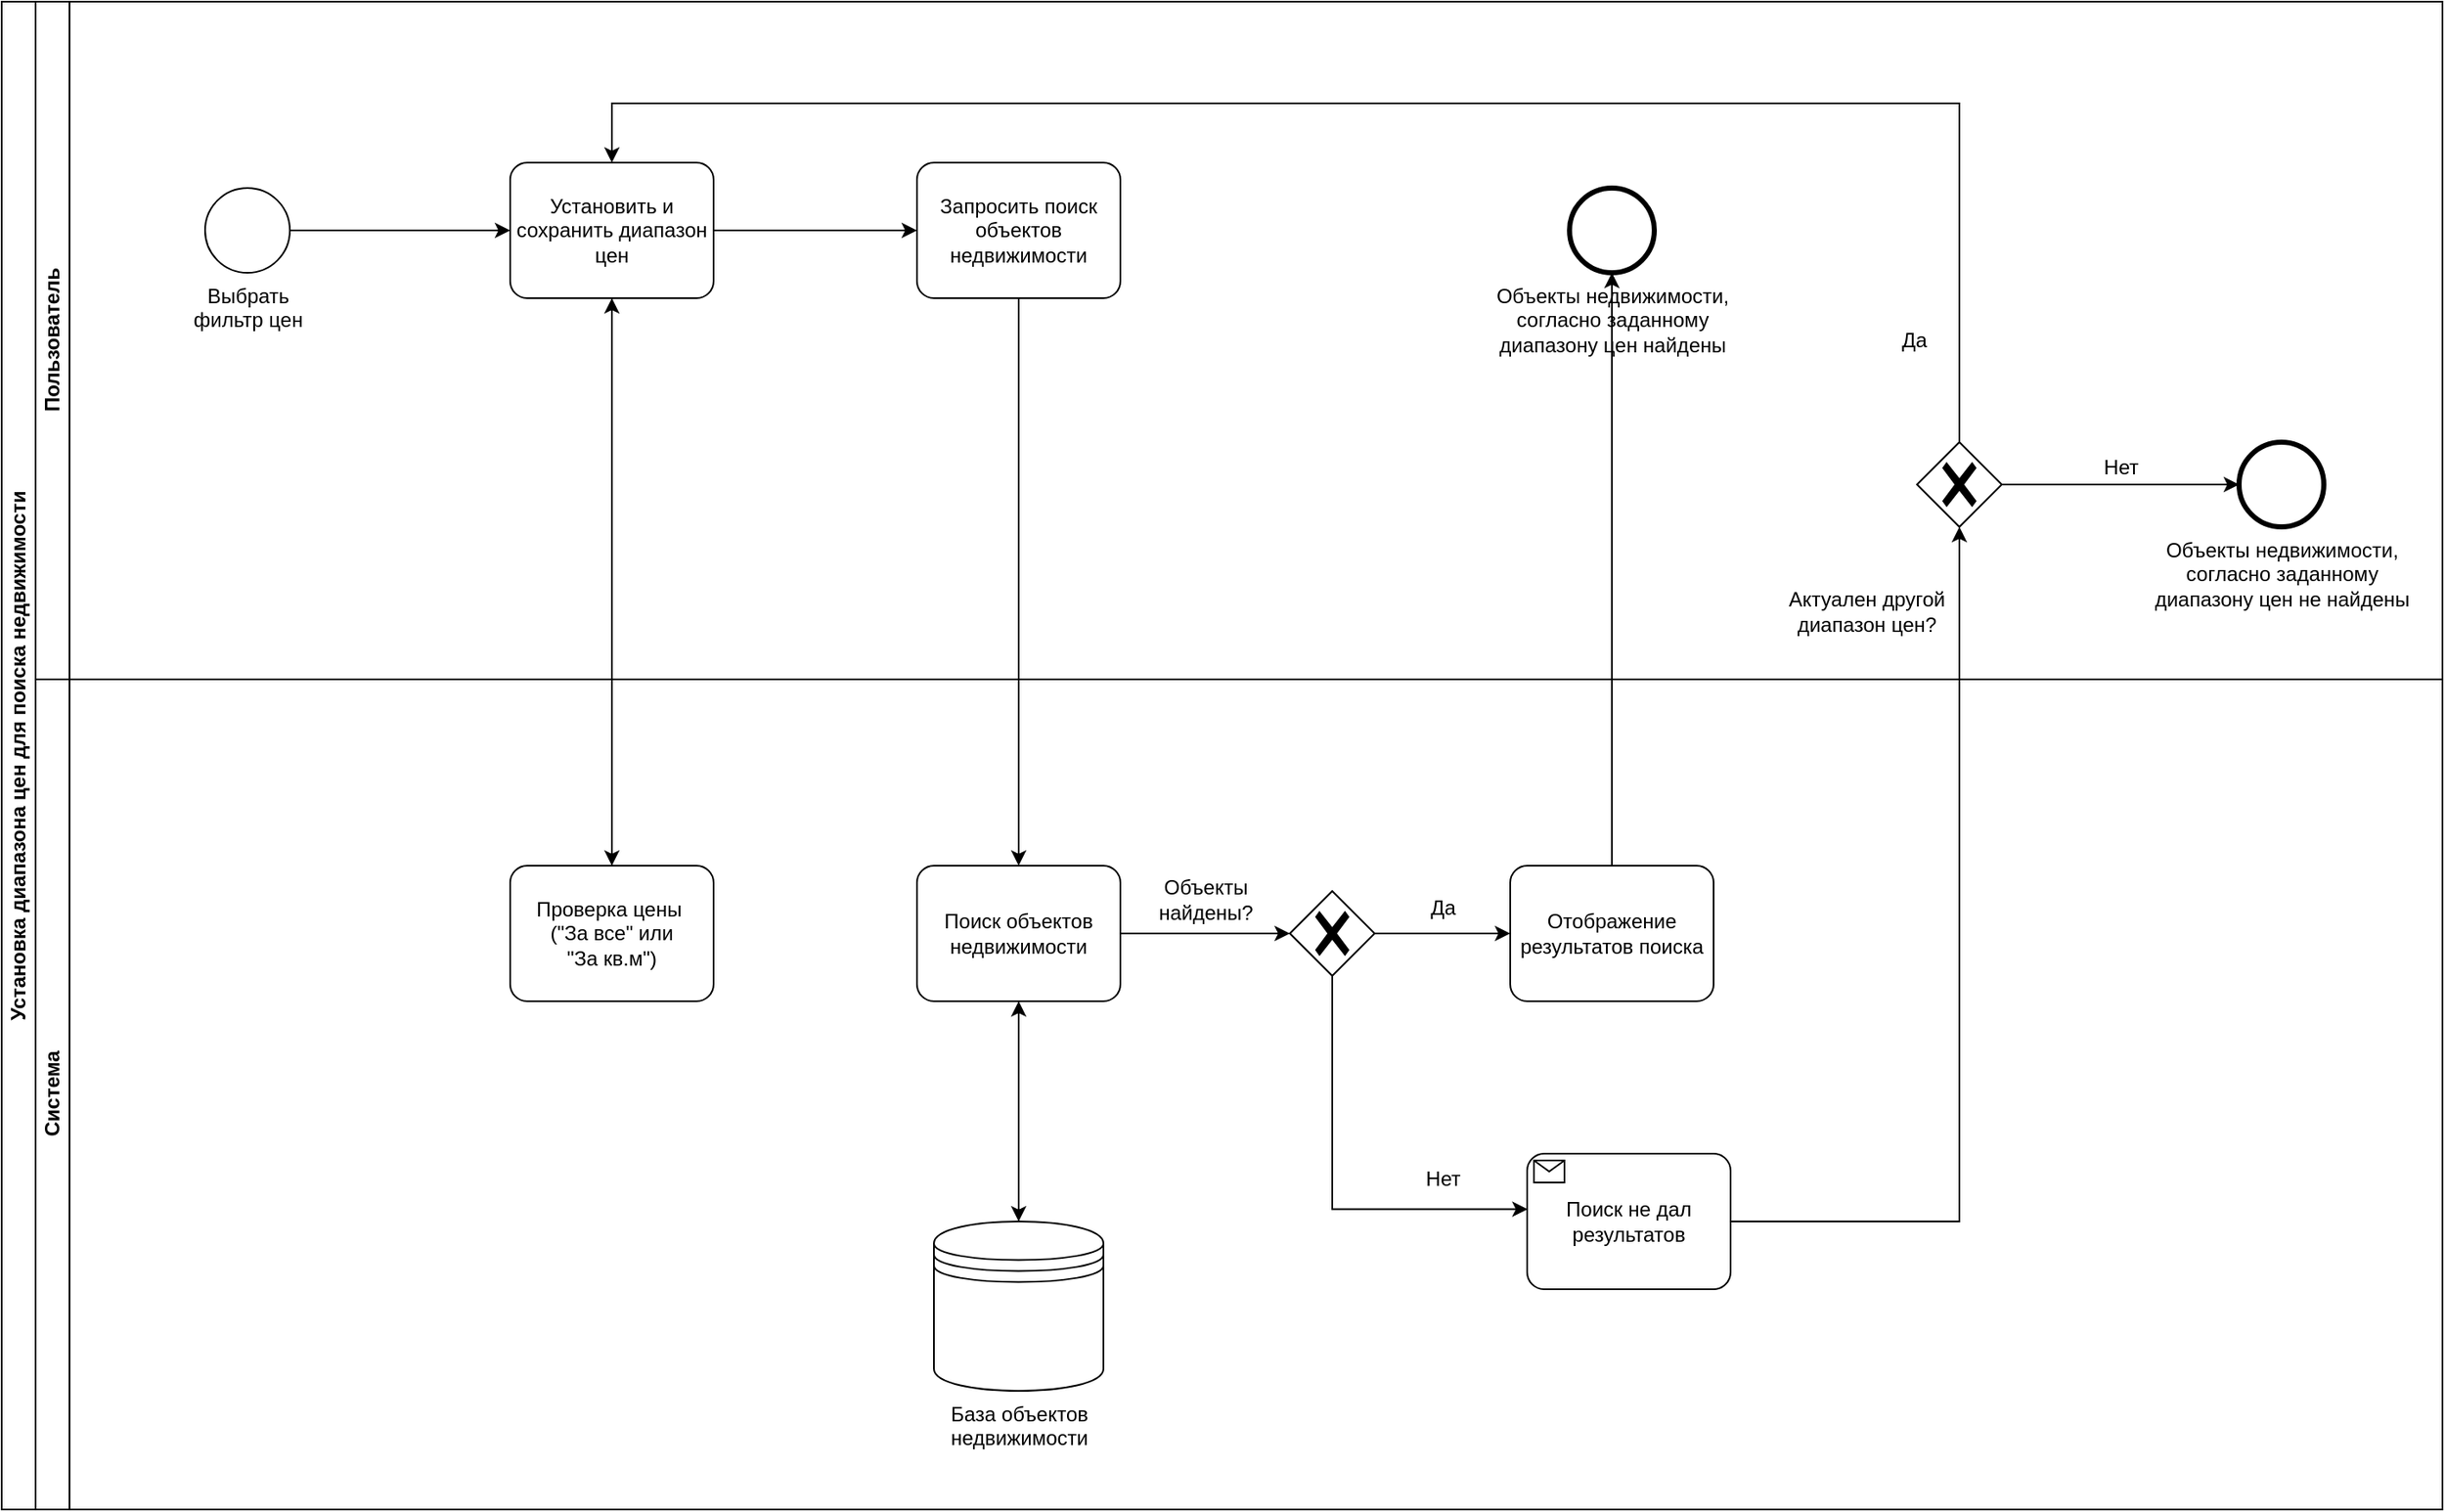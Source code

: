 <mxfile version="24.7.17">
  <diagram name="Страница — 1" id="6dKcLjjxsjvN5Ayz9n6f">
    <mxGraphModel dx="1057" dy="2285" grid="1" gridSize="10" guides="1" tooltips="1" connect="1" arrows="1" fold="1" page="1" pageScale="1" pageWidth="827" pageHeight="1169" math="0" shadow="0">
      <root>
        <mxCell id="0" />
        <mxCell id="1" parent="0" />
        <mxCell id="-Ef3pym1SZ-9MBznSWtH-1" value="Установка диапазона цен для поиска недвижимости" style="swimlane;html=1;childLayout=stackLayout;resizeParent=1;resizeParentMax=0;horizontal=0;startSize=20;horizontalStack=0;whiteSpace=wrap;" parent="1" vertex="1">
          <mxGeometry x="920" y="-1000" width="1440" height="890" as="geometry" />
        </mxCell>
        <mxCell id="-Ef3pym1SZ-9MBznSWtH-2" value="Пользователь" style="swimlane;html=1;startSize=20;horizontal=0;" parent="-Ef3pym1SZ-9MBznSWtH-1" vertex="1">
          <mxGeometry x="20" width="1420" height="400" as="geometry" />
        </mxCell>
        <mxCell id="-Ef3pym1SZ-9MBznSWtH-5" value="Выбрать&lt;div&gt;фильтр цен&lt;/div&gt;" style="points=[[0.145,0.145,0],[0.5,0,0],[0.855,0.145,0],[1,0.5,0],[0.855,0.855,0],[0.5,1,0],[0.145,0.855,0],[0,0.5,0]];shape=mxgraph.bpmn.event;html=1;verticalLabelPosition=bottom;labelBackgroundColor=#ffffff;verticalAlign=top;align=center;perimeter=ellipsePerimeter;outlineConnect=0;aspect=fixed;outline=standard;symbol=general;" parent="-Ef3pym1SZ-9MBznSWtH-2" vertex="1">
          <mxGeometry x="100" y="110" width="50" height="50" as="geometry" />
        </mxCell>
        <mxCell id="-Ef3pym1SZ-9MBznSWtH-6" value="Установить и сохранить диапазон цен" style="points=[[0.25,0,0],[0.5,0,0],[0.75,0,0],[1,0.25,0],[1,0.5,0],[1,0.75,0],[0.75,1,0],[0.5,1,0],[0.25,1,0],[0,0.75,0],[0,0.5,0],[0,0.25,0]];shape=mxgraph.bpmn.task;whiteSpace=wrap;rectStyle=rounded;size=10;html=1;container=1;expand=0;collapsible=0;taskMarker=abstract;" parent="-Ef3pym1SZ-9MBznSWtH-2" vertex="1">
          <mxGeometry x="280" y="95" width="120" height="80" as="geometry" />
        </mxCell>
        <mxCell id="-Ef3pym1SZ-9MBznSWtH-8" value="Запросить поиск объектов недвижимости" style="points=[[0.25,0,0],[0.5,0,0],[0.75,0,0],[1,0.25,0],[1,0.5,0],[1,0.75,0],[0.75,1,0],[0.5,1,0],[0.25,1,0],[0,0.75,0],[0,0.5,0],[0,0.25,0]];shape=mxgraph.bpmn.task;whiteSpace=wrap;rectStyle=rounded;size=10;html=1;container=1;expand=0;collapsible=0;taskMarker=abstract;" parent="-Ef3pym1SZ-9MBznSWtH-2" vertex="1">
          <mxGeometry x="520" y="95" width="120" height="80" as="geometry" />
        </mxCell>
        <mxCell id="-Ef3pym1SZ-9MBznSWtH-9" style="edgeStyle=orthogonalEdgeStyle;rounded=0;orthogonalLoop=1;jettySize=auto;html=1;exitX=1;exitY=0.5;exitDx=0;exitDy=0;exitPerimeter=0;entryX=0;entryY=0.5;entryDx=0;entryDy=0;entryPerimeter=0;" parent="-Ef3pym1SZ-9MBznSWtH-2" source="-Ef3pym1SZ-9MBznSWtH-6" target="-Ef3pym1SZ-9MBznSWtH-8" edge="1">
          <mxGeometry relative="1" as="geometry" />
        </mxCell>
        <mxCell id="-Ef3pym1SZ-9MBznSWtH-36" value="Объекты недвижимости,&lt;div&gt;согласно заданному&lt;/div&gt;&lt;div&gt;диапазону цен найдены&lt;/div&gt;" style="points=[[0.145,0.145,0],[0.5,0,0],[0.855,0.145,0],[1,0.5,0],[0.855,0.855,0],[0.5,1,0],[0.145,0.855,0],[0,0.5,0]];shape=mxgraph.bpmn.event;html=1;verticalLabelPosition=bottom;labelBackgroundColor=#ffffff;verticalAlign=top;align=center;perimeter=ellipsePerimeter;outlineConnect=0;aspect=fixed;outline=end;symbol=terminate2;" parent="-Ef3pym1SZ-9MBznSWtH-2" vertex="1">
          <mxGeometry x="905" y="110" width="50" height="50" as="geometry" />
        </mxCell>
        <mxCell id="-Ef3pym1SZ-9MBznSWtH-31" value="Объекты недвижимости,&lt;div&gt;согласно заданному&lt;/div&gt;&lt;div&gt;диапазону цен не найдены&lt;/div&gt;" style="points=[[0.145,0.145,0],[0.5,0,0],[0.855,0.145,0],[1,0.5,0],[0.855,0.855,0],[0.5,1,0],[0.145,0.855,0],[0,0.5,0]];shape=mxgraph.bpmn.event;html=1;verticalLabelPosition=bottom;labelBackgroundColor=#ffffff;verticalAlign=top;align=center;perimeter=ellipsePerimeter;outlineConnect=0;aspect=fixed;outline=end;symbol=terminate2;" parent="-Ef3pym1SZ-9MBznSWtH-2" vertex="1">
          <mxGeometry x="1300" y="260" width="50" height="50" as="geometry" />
        </mxCell>
        <mxCell id="-Ef3pym1SZ-9MBznSWtH-47" style="edgeStyle=orthogonalEdgeStyle;rounded=0;orthogonalLoop=1;jettySize=auto;html=1;exitX=1;exitY=0.5;exitDx=0;exitDy=0;exitPerimeter=0;entryX=0;entryY=0.5;entryDx=0;entryDy=0;entryPerimeter=0;" parent="-Ef3pym1SZ-9MBznSWtH-2" source="-Ef3pym1SZ-9MBznSWtH-5" target="-Ef3pym1SZ-9MBznSWtH-6" edge="1">
          <mxGeometry relative="1" as="geometry" />
        </mxCell>
        <mxCell id="-Ef3pym1SZ-9MBznSWtH-28" value="" style="points=[[0.25,0.25,0],[0.5,0,0],[0.75,0.25,0],[1,0.5,0],[0.75,0.75,0],[0.5,1,0],[0.25,0.75,0],[0,0.5,0]];shape=mxgraph.bpmn.gateway2;html=1;verticalLabelPosition=bottom;labelBackgroundColor=#ffffff;verticalAlign=top;align=center;perimeter=rhombusPerimeter;outlineConnect=0;outline=none;symbol=none;gwType=exclusive;" parent="-Ef3pym1SZ-9MBznSWtH-2" vertex="1">
          <mxGeometry x="1110" y="260" width="50" height="50" as="geometry" />
        </mxCell>
        <mxCell id="-Ef3pym1SZ-9MBznSWtH-41" style="edgeStyle=orthogonalEdgeStyle;rounded=0;orthogonalLoop=1;jettySize=auto;html=1;exitX=1;exitY=0.5;exitDx=0;exitDy=0;exitPerimeter=0;" parent="-Ef3pym1SZ-9MBznSWtH-2" source="-Ef3pym1SZ-9MBznSWtH-28" target="-Ef3pym1SZ-9MBznSWtH-31" edge="1">
          <mxGeometry relative="1" as="geometry" />
        </mxCell>
        <mxCell id="-Ef3pym1SZ-9MBznSWtH-33" value="Нет" style="text;html=1;align=center;verticalAlign=middle;resizable=0;points=[];autosize=1;strokeColor=none;fillColor=none;" parent="-Ef3pym1SZ-9MBznSWtH-2" vertex="1">
          <mxGeometry x="1210" y="260" width="40" height="30" as="geometry" />
        </mxCell>
        <mxCell id="-Ef3pym1SZ-9MBznSWtH-30" value="Актуален другой&lt;div&gt;диапазон цен?&lt;/div&gt;" style="text;html=1;align=center;verticalAlign=middle;resizable=0;points=[];autosize=1;strokeColor=none;fillColor=none;" parent="-Ef3pym1SZ-9MBznSWtH-2" vertex="1">
          <mxGeometry x="1020" y="340" width="120" height="40" as="geometry" />
        </mxCell>
        <mxCell id="-Ef3pym1SZ-9MBznSWtH-50" style="edgeStyle=orthogonalEdgeStyle;rounded=0;orthogonalLoop=1;jettySize=auto;html=1;exitX=0.5;exitY=0;exitDx=0;exitDy=0;exitPerimeter=0;entryX=0.5;entryY=0;entryDx=0;entryDy=0;entryPerimeter=0;" parent="-Ef3pym1SZ-9MBznSWtH-2" source="-Ef3pym1SZ-9MBznSWtH-28" target="-Ef3pym1SZ-9MBznSWtH-6" edge="1">
          <mxGeometry relative="1" as="geometry">
            <Array as="points">
              <mxPoint x="1135" y="60" />
              <mxPoint x="340" y="60" />
            </Array>
          </mxGeometry>
        </mxCell>
        <mxCell id="-Ef3pym1SZ-9MBznSWtH-35" value="Да" style="text;html=1;align=center;verticalAlign=middle;resizable=0;points=[];autosize=1;strokeColor=none;fillColor=none;" parent="-Ef3pym1SZ-9MBznSWtH-2" vertex="1">
          <mxGeometry x="1088" y="185" width="40" height="30" as="geometry" />
        </mxCell>
        <mxCell id="-Ef3pym1SZ-9MBznSWtH-3" value="Система" style="swimlane;html=1;startSize=20;horizontal=0;" parent="-Ef3pym1SZ-9MBznSWtH-1" vertex="1">
          <mxGeometry x="20" y="400" width="1420" height="490" as="geometry" />
        </mxCell>
        <mxCell id="-Ef3pym1SZ-9MBznSWtH-10" value="База объектов&lt;div&gt;&lt;span style=&quot;background-color: initial;&quot;&gt;недвижимости&lt;/span&gt;&lt;/div&gt;" style="shape=datastore;html=1;labelPosition=center;verticalLabelPosition=bottom;align=center;verticalAlign=top;" parent="-Ef3pym1SZ-9MBznSWtH-3" vertex="1">
          <mxGeometry x="530" y="320" width="100" height="100" as="geometry" />
        </mxCell>
        <mxCell id="-Ef3pym1SZ-9MBznSWtH-18" value="" style="points=[[0.25,0.25,0],[0.5,0,0],[0.75,0.25,0],[1,0.5,0],[0.75,0.75,0],[0.5,1,0],[0.25,0.75,0],[0,0.5,0]];shape=mxgraph.bpmn.gateway2;html=1;verticalLabelPosition=bottom;labelBackgroundColor=#ffffff;verticalAlign=top;align=center;perimeter=rhombusPerimeter;outlineConnect=0;outline=none;symbol=none;gwType=exclusive;" parent="-Ef3pym1SZ-9MBznSWtH-3" vertex="1">
          <mxGeometry x="740" y="125" width="50" height="50" as="geometry" />
        </mxCell>
        <mxCell id="-Ef3pym1SZ-9MBznSWtH-20" value="Поиск не дал результатов" style="points=[[0.25,0,0],[0.5,0,0],[0.75,0,0],[1,0.25,0],[1,0.5,0],[1,0.75,0],[0.75,1,0],[0.5,1,0],[0.25,1,0],[0,0.75,0],[0,0.5,0],[0,0.25,0]];shape=mxgraph.bpmn.task;whiteSpace=wrap;rectStyle=rounded;size=10;html=1;container=1;expand=0;collapsible=0;taskMarker=receive;" parent="-Ef3pym1SZ-9MBznSWtH-3" vertex="1">
          <mxGeometry x="880" y="280" width="120" height="80" as="geometry" />
        </mxCell>
        <mxCell id="-Ef3pym1SZ-9MBznSWtH-21" value="Отображение результатов поиска" style="points=[[0.25,0,0],[0.5,0,0],[0.75,0,0],[1,0.25,0],[1,0.5,0],[1,0.75,0],[0.75,1,0],[0.5,1,0],[0.25,1,0],[0,0.75,0],[0,0.5,0],[0,0.25,0]];shape=mxgraph.bpmn.task;whiteSpace=wrap;rectStyle=rounded;size=10;html=1;container=1;expand=0;collapsible=0;taskMarker=abstract;" parent="-Ef3pym1SZ-9MBznSWtH-3" vertex="1">
          <mxGeometry x="870" y="110" width="120" height="80" as="geometry" />
        </mxCell>
        <mxCell id="-Ef3pym1SZ-9MBznSWtH-24" style="edgeStyle=orthogonalEdgeStyle;rounded=0;orthogonalLoop=1;jettySize=auto;html=1;exitX=0.5;exitY=1;exitDx=0;exitDy=0;exitPerimeter=0;entryX=0.002;entryY=0.41;entryDx=0;entryDy=0;entryPerimeter=0;" parent="-Ef3pym1SZ-9MBznSWtH-3" source="-Ef3pym1SZ-9MBznSWtH-18" target="-Ef3pym1SZ-9MBznSWtH-20" edge="1">
          <mxGeometry relative="1" as="geometry" />
        </mxCell>
        <mxCell id="-Ef3pym1SZ-9MBznSWtH-27" value="Нет" style="text;html=1;align=center;verticalAlign=middle;resizable=0;points=[];autosize=1;strokeColor=none;fillColor=none;" parent="-Ef3pym1SZ-9MBznSWtH-3" vertex="1">
          <mxGeometry x="810" y="280" width="40" height="30" as="geometry" />
        </mxCell>
        <mxCell id="-Ef3pym1SZ-9MBznSWtH-26" value="Да" style="text;html=1;align=center;verticalAlign=middle;resizable=0;points=[];autosize=1;strokeColor=none;fillColor=none;" parent="-Ef3pym1SZ-9MBznSWtH-3" vertex="1">
          <mxGeometry x="810" y="120" width="40" height="30" as="geometry" />
        </mxCell>
        <mxCell id="-Ef3pym1SZ-9MBznSWtH-42" value="Проверка цены&amp;nbsp;&lt;div&gt;(&quot;За все&quot; или&lt;/div&gt;&lt;div&gt;&quot;За кв.м&quot;)&lt;/div&gt;" style="points=[[0.25,0,0],[0.5,0,0],[0.75,0,0],[1,0.25,0],[1,0.5,0],[1,0.75,0],[0.75,1,0],[0.5,1,0],[0.25,1,0],[0,0.75,0],[0,0.5,0],[0,0.25,0]];shape=mxgraph.bpmn.task;whiteSpace=wrap;rectStyle=rounded;size=10;html=1;container=1;expand=0;collapsible=0;taskMarker=abstract;" parent="-Ef3pym1SZ-9MBznSWtH-3" vertex="1">
          <mxGeometry x="280" y="110" width="120" height="80" as="geometry" />
        </mxCell>
        <mxCell id="-Ef3pym1SZ-9MBznSWtH-54" style="edgeStyle=orthogonalEdgeStyle;rounded=0;orthogonalLoop=1;jettySize=auto;html=1;exitX=0.5;exitY=1;exitDx=0;exitDy=0;exitPerimeter=0;entryX=0.5;entryY=0;entryDx=0;entryDy=0;" parent="-Ef3pym1SZ-9MBznSWtH-3" source="-Ef3pym1SZ-9MBznSWtH-52" target="-Ef3pym1SZ-9MBznSWtH-10" edge="1">
          <mxGeometry relative="1" as="geometry" />
        </mxCell>
        <mxCell id="-Ef3pym1SZ-9MBznSWtH-52" value="Поиск объектов недвижимости" style="points=[[0.25,0,0],[0.5,0,0],[0.75,0,0],[1,0.25,0],[1,0.5,0],[1,0.75,0],[0.75,1,0],[0.5,1,0],[0.25,1,0],[0,0.75,0],[0,0.5,0],[0,0.25,0]];shape=mxgraph.bpmn.task;whiteSpace=wrap;rectStyle=rounded;size=10;html=1;container=1;expand=0;collapsible=0;taskMarker=abstract;" parent="-Ef3pym1SZ-9MBznSWtH-3" vertex="1">
          <mxGeometry x="520" y="110" width="120" height="80" as="geometry" />
        </mxCell>
        <mxCell id="-Ef3pym1SZ-9MBznSWtH-55" style="edgeStyle=orthogonalEdgeStyle;rounded=0;orthogonalLoop=1;jettySize=auto;html=1;exitX=0.5;exitY=0;exitDx=0;exitDy=0;entryX=0.5;entryY=1;entryDx=0;entryDy=0;entryPerimeter=0;" parent="-Ef3pym1SZ-9MBznSWtH-3" source="-Ef3pym1SZ-9MBznSWtH-10" target="-Ef3pym1SZ-9MBznSWtH-52" edge="1">
          <mxGeometry relative="1" as="geometry" />
        </mxCell>
        <mxCell id="-Ef3pym1SZ-9MBznSWtH-56" style="edgeStyle=orthogonalEdgeStyle;rounded=0;orthogonalLoop=1;jettySize=auto;html=1;exitX=1;exitY=0.5;exitDx=0;exitDy=0;exitPerimeter=0;entryX=0;entryY=0.5;entryDx=0;entryDy=0;entryPerimeter=0;" parent="-Ef3pym1SZ-9MBznSWtH-3" source="-Ef3pym1SZ-9MBznSWtH-52" target="-Ef3pym1SZ-9MBznSWtH-18" edge="1">
          <mxGeometry relative="1" as="geometry" />
        </mxCell>
        <mxCell id="-Ef3pym1SZ-9MBznSWtH-25" value="Объекты&lt;div&gt;найдены?&lt;/div&gt;" style="text;html=1;align=center;verticalAlign=middle;resizable=0;points=[];autosize=1;strokeColor=none;fillColor=none;" parent="-Ef3pym1SZ-9MBznSWtH-3" vertex="1">
          <mxGeometry x="650" y="110" width="80" height="40" as="geometry" />
        </mxCell>
        <mxCell id="-Ef3pym1SZ-9MBznSWtH-57" style="edgeStyle=orthogonalEdgeStyle;rounded=0;orthogonalLoop=1;jettySize=auto;html=1;exitX=1;exitY=0.5;exitDx=0;exitDy=0;exitPerimeter=0;entryX=0;entryY=0.5;entryDx=0;entryDy=0;entryPerimeter=0;" parent="-Ef3pym1SZ-9MBznSWtH-3" source="-Ef3pym1SZ-9MBznSWtH-18" target="-Ef3pym1SZ-9MBznSWtH-21" edge="1">
          <mxGeometry relative="1" as="geometry" />
        </mxCell>
        <mxCell id="-Ef3pym1SZ-9MBznSWtH-43" style="edgeStyle=orthogonalEdgeStyle;rounded=0;orthogonalLoop=1;jettySize=auto;html=1;exitX=0.5;exitY=1;exitDx=0;exitDy=0;exitPerimeter=0;entryX=0.5;entryY=0;entryDx=0;entryDy=0;entryPerimeter=0;" parent="-Ef3pym1SZ-9MBznSWtH-1" source="-Ef3pym1SZ-9MBznSWtH-6" target="-Ef3pym1SZ-9MBznSWtH-42" edge="1">
          <mxGeometry relative="1" as="geometry" />
        </mxCell>
        <mxCell id="-Ef3pym1SZ-9MBznSWtH-45" style="edgeStyle=orthogonalEdgeStyle;rounded=0;orthogonalLoop=1;jettySize=auto;html=1;exitX=0.5;exitY=0;exitDx=0;exitDy=0;exitPerimeter=0;entryX=0.5;entryY=1;entryDx=0;entryDy=0;entryPerimeter=0;" parent="-Ef3pym1SZ-9MBznSWtH-1" source="-Ef3pym1SZ-9MBznSWtH-42" target="-Ef3pym1SZ-9MBznSWtH-6" edge="1">
          <mxGeometry relative="1" as="geometry" />
        </mxCell>
        <mxCell id="-Ef3pym1SZ-9MBznSWtH-53" style="edgeStyle=orthogonalEdgeStyle;rounded=0;orthogonalLoop=1;jettySize=auto;html=1;exitX=0.5;exitY=1;exitDx=0;exitDy=0;exitPerimeter=0;entryX=0.5;entryY=0;entryDx=0;entryDy=0;entryPerimeter=0;" parent="-Ef3pym1SZ-9MBznSWtH-1" source="-Ef3pym1SZ-9MBznSWtH-8" target="-Ef3pym1SZ-9MBznSWtH-52" edge="1">
          <mxGeometry relative="1" as="geometry" />
        </mxCell>
        <mxCell id="-Ef3pym1SZ-9MBznSWtH-58" style="edgeStyle=orthogonalEdgeStyle;rounded=0;orthogonalLoop=1;jettySize=auto;html=1;exitX=0.5;exitY=0;exitDx=0;exitDy=0;exitPerimeter=0;entryX=0.5;entryY=1;entryDx=0;entryDy=0;entryPerimeter=0;" parent="-Ef3pym1SZ-9MBznSWtH-1" source="-Ef3pym1SZ-9MBznSWtH-21" target="-Ef3pym1SZ-9MBznSWtH-36" edge="1">
          <mxGeometry relative="1" as="geometry" />
        </mxCell>
        <mxCell id="-Ef3pym1SZ-9MBznSWtH-59" style="edgeStyle=orthogonalEdgeStyle;rounded=0;orthogonalLoop=1;jettySize=auto;html=1;exitX=1;exitY=0.5;exitDx=0;exitDy=0;exitPerimeter=0;entryX=0.5;entryY=1;entryDx=0;entryDy=0;entryPerimeter=0;" parent="-Ef3pym1SZ-9MBznSWtH-1" source="-Ef3pym1SZ-9MBznSWtH-20" target="-Ef3pym1SZ-9MBznSWtH-28" edge="1">
          <mxGeometry relative="1" as="geometry" />
        </mxCell>
      </root>
    </mxGraphModel>
  </diagram>
</mxfile>
